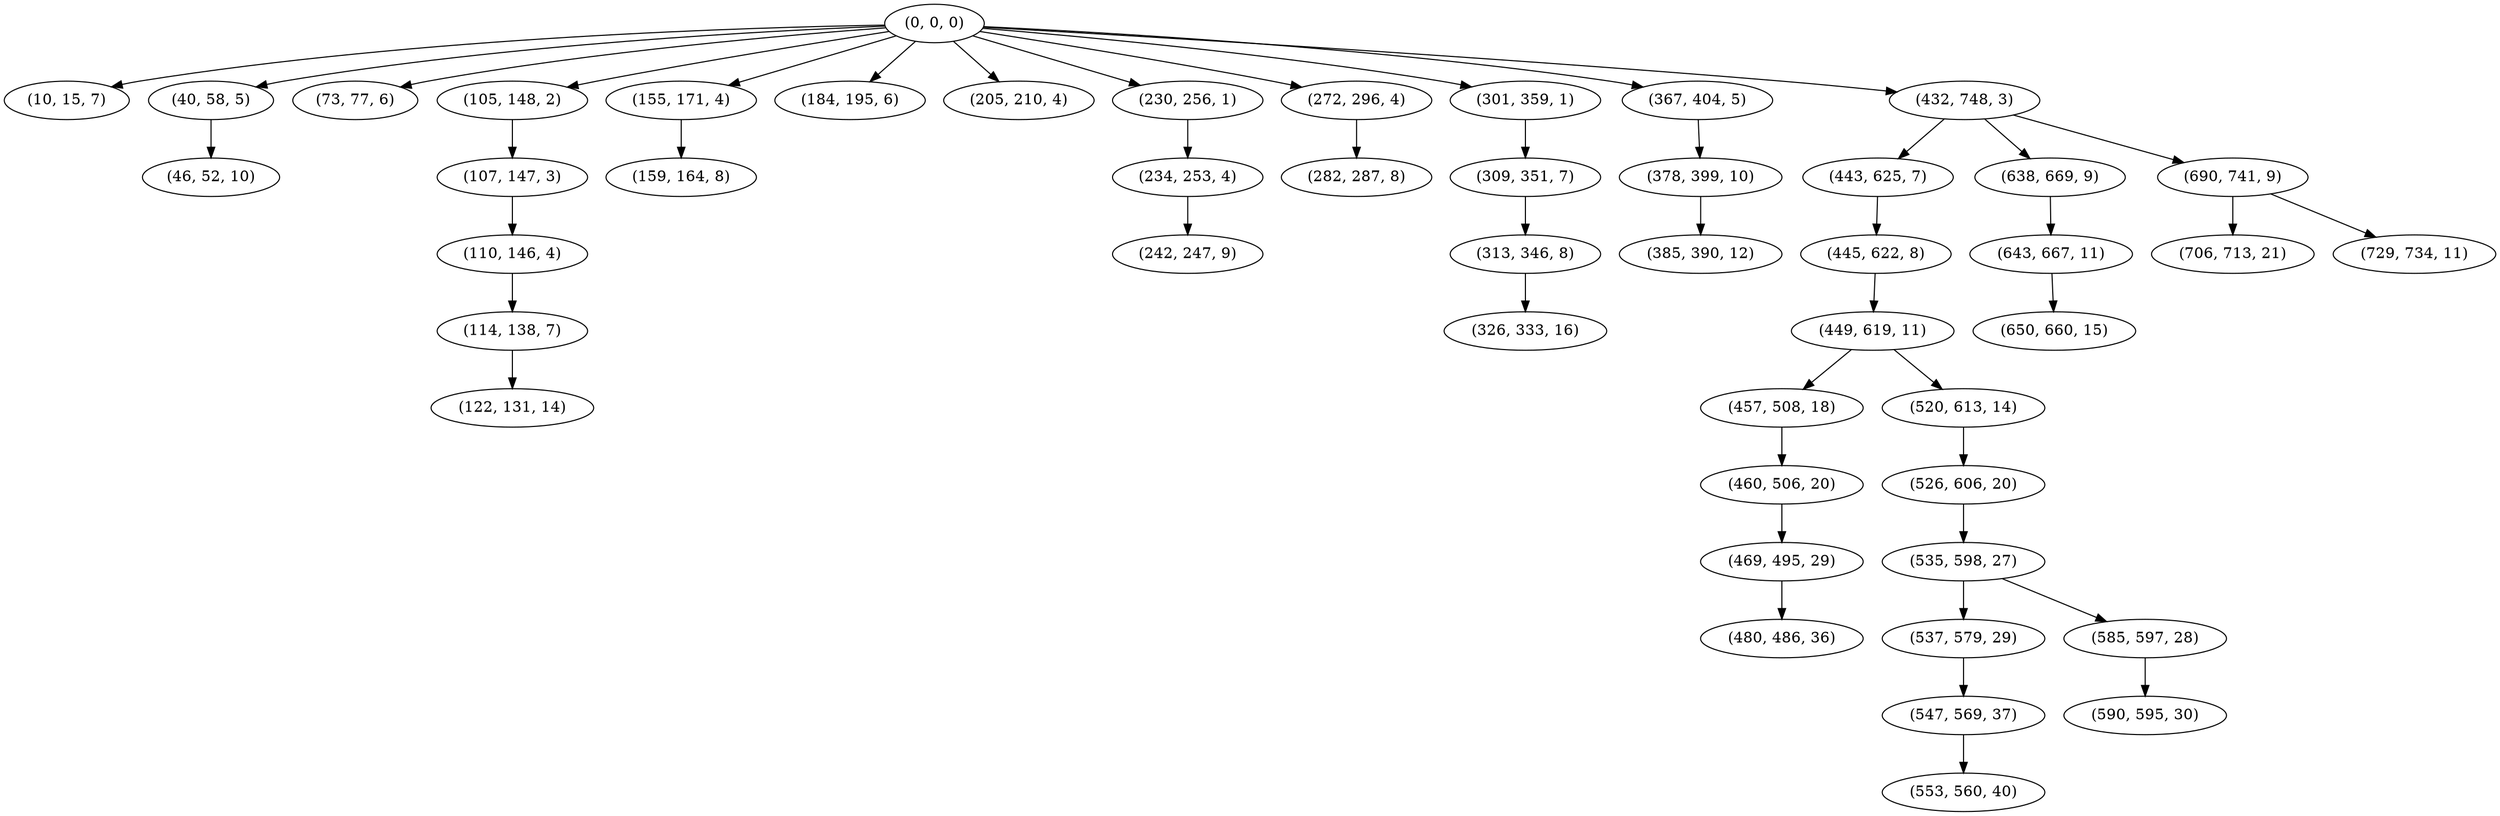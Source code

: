digraph tree {
    "(0, 0, 0)";
    "(10, 15, 7)";
    "(40, 58, 5)";
    "(46, 52, 10)";
    "(73, 77, 6)";
    "(105, 148, 2)";
    "(107, 147, 3)";
    "(110, 146, 4)";
    "(114, 138, 7)";
    "(122, 131, 14)";
    "(155, 171, 4)";
    "(159, 164, 8)";
    "(184, 195, 6)";
    "(205, 210, 4)";
    "(230, 256, 1)";
    "(234, 253, 4)";
    "(242, 247, 9)";
    "(272, 296, 4)";
    "(282, 287, 8)";
    "(301, 359, 1)";
    "(309, 351, 7)";
    "(313, 346, 8)";
    "(326, 333, 16)";
    "(367, 404, 5)";
    "(378, 399, 10)";
    "(385, 390, 12)";
    "(432, 748, 3)";
    "(443, 625, 7)";
    "(445, 622, 8)";
    "(449, 619, 11)";
    "(457, 508, 18)";
    "(460, 506, 20)";
    "(469, 495, 29)";
    "(480, 486, 36)";
    "(520, 613, 14)";
    "(526, 606, 20)";
    "(535, 598, 27)";
    "(537, 579, 29)";
    "(547, 569, 37)";
    "(553, 560, 40)";
    "(585, 597, 28)";
    "(590, 595, 30)";
    "(638, 669, 9)";
    "(643, 667, 11)";
    "(650, 660, 15)";
    "(690, 741, 9)";
    "(706, 713, 21)";
    "(729, 734, 11)";
    "(0, 0, 0)" -> "(10, 15, 7)";
    "(0, 0, 0)" -> "(40, 58, 5)";
    "(0, 0, 0)" -> "(73, 77, 6)";
    "(0, 0, 0)" -> "(105, 148, 2)";
    "(0, 0, 0)" -> "(155, 171, 4)";
    "(0, 0, 0)" -> "(184, 195, 6)";
    "(0, 0, 0)" -> "(205, 210, 4)";
    "(0, 0, 0)" -> "(230, 256, 1)";
    "(0, 0, 0)" -> "(272, 296, 4)";
    "(0, 0, 0)" -> "(301, 359, 1)";
    "(0, 0, 0)" -> "(367, 404, 5)";
    "(0, 0, 0)" -> "(432, 748, 3)";
    "(40, 58, 5)" -> "(46, 52, 10)";
    "(105, 148, 2)" -> "(107, 147, 3)";
    "(107, 147, 3)" -> "(110, 146, 4)";
    "(110, 146, 4)" -> "(114, 138, 7)";
    "(114, 138, 7)" -> "(122, 131, 14)";
    "(155, 171, 4)" -> "(159, 164, 8)";
    "(230, 256, 1)" -> "(234, 253, 4)";
    "(234, 253, 4)" -> "(242, 247, 9)";
    "(272, 296, 4)" -> "(282, 287, 8)";
    "(301, 359, 1)" -> "(309, 351, 7)";
    "(309, 351, 7)" -> "(313, 346, 8)";
    "(313, 346, 8)" -> "(326, 333, 16)";
    "(367, 404, 5)" -> "(378, 399, 10)";
    "(378, 399, 10)" -> "(385, 390, 12)";
    "(432, 748, 3)" -> "(443, 625, 7)";
    "(432, 748, 3)" -> "(638, 669, 9)";
    "(432, 748, 3)" -> "(690, 741, 9)";
    "(443, 625, 7)" -> "(445, 622, 8)";
    "(445, 622, 8)" -> "(449, 619, 11)";
    "(449, 619, 11)" -> "(457, 508, 18)";
    "(449, 619, 11)" -> "(520, 613, 14)";
    "(457, 508, 18)" -> "(460, 506, 20)";
    "(460, 506, 20)" -> "(469, 495, 29)";
    "(469, 495, 29)" -> "(480, 486, 36)";
    "(520, 613, 14)" -> "(526, 606, 20)";
    "(526, 606, 20)" -> "(535, 598, 27)";
    "(535, 598, 27)" -> "(537, 579, 29)";
    "(535, 598, 27)" -> "(585, 597, 28)";
    "(537, 579, 29)" -> "(547, 569, 37)";
    "(547, 569, 37)" -> "(553, 560, 40)";
    "(585, 597, 28)" -> "(590, 595, 30)";
    "(638, 669, 9)" -> "(643, 667, 11)";
    "(643, 667, 11)" -> "(650, 660, 15)";
    "(690, 741, 9)" -> "(706, 713, 21)";
    "(690, 741, 9)" -> "(729, 734, 11)";
}
